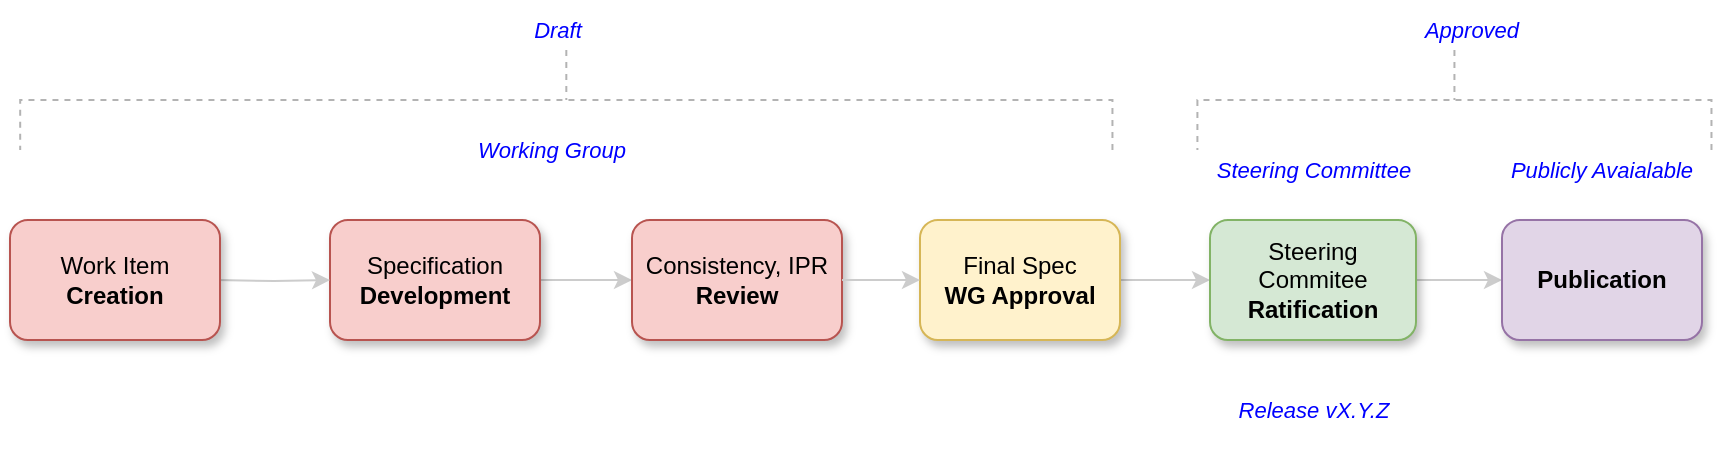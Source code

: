 <mxfile version="21.2.8" type="device" pages="5">
  <diagram name="life-cycle" id="-_1QBHkWr1b8qWQb-HWT">
    <mxGraphModel dx="1194" dy="736" grid="1" gridSize="10" guides="1" tooltips="1" connect="1" arrows="1" fold="1" page="1" pageScale="1" pageWidth="1169" pageHeight="827" math="0" shadow="0">
      <root>
        <mxCell id="0" />
        <mxCell id="1" parent="0" />
        <mxCell id="H-NkvuDH6GeTXK9_Onnu-1" style="edgeStyle=orthogonalEdgeStyle;rounded=1;orthogonalLoop=1;jettySize=auto;html=1;entryX=0;entryY=0.5;entryDx=0;entryDy=0;strokeColor=#CCCCCC;fontSize=12;fontColor=#006600;exitX=1;exitY=0.5;exitDx=0;exitDy=0;" parent="1" source="H-NkvuDH6GeTXK9_Onnu-4" target="H-NkvuDH6GeTXK9_Onnu-14" edge="1">
          <mxGeometry relative="1" as="geometry">
            <mxPoint x="355" y="320" as="sourcePoint" />
          </mxGeometry>
        </mxCell>
        <mxCell id="H-NkvuDH6GeTXK9_Onnu-4" value="Specification&lt;br&gt;&lt;b&gt;Development&lt;/b&gt;" style="rounded=1;whiteSpace=wrap;html=1;fillColor=#f8cecc;strokeColor=#b85450;shadow=1;align=center;" parent="1" vertex="1">
          <mxGeometry x="207" y="290" width="105" height="60" as="geometry" />
        </mxCell>
        <mxCell id="H-NkvuDH6GeTXK9_Onnu-5" style="edgeStyle=orthogonalEdgeStyle;rounded=0;orthogonalLoop=1;jettySize=auto;html=1;exitX=1;exitY=0.5;exitDx=0;exitDy=0;strokeColor=#CCCCCC;entryX=0;entryY=0.5;entryDx=0;entryDy=0;" parent="1" source="H-NkvuDH6GeTXK9_Onnu-6" target="H-NkvuDH6GeTXK9_Onnu-8" edge="1">
          <mxGeometry relative="1" as="geometry">
            <mxPoint x="807" y="320" as="targetPoint" />
          </mxGeometry>
        </mxCell>
        <mxCell id="H-NkvuDH6GeTXK9_Onnu-6" value="Final Spec&lt;br&gt;&lt;b&gt;WG Approval&lt;/b&gt;" style="rounded=1;whiteSpace=wrap;html=1;fillColor=#fff2cc;strokeColor=#d6b656;shadow=1;" parent="1" vertex="1">
          <mxGeometry x="502" y="290" width="100" height="60" as="geometry" />
        </mxCell>
        <mxCell id="H-NkvuDH6GeTXK9_Onnu-7" style="edgeStyle=orthogonalEdgeStyle;rounded=1;orthogonalLoop=1;jettySize=auto;html=1;exitX=1;exitY=0.5;exitDx=0;exitDy=0;entryX=0;entryY=0.5;entryDx=0;entryDy=0;strokeColor=#CCCCCC;fontSize=12;fontColor=#006600;" parent="1" source="H-NkvuDH6GeTXK9_Onnu-8" target="H-NkvuDH6GeTXK9_Onnu-13" edge="1">
          <mxGeometry relative="1" as="geometry" />
        </mxCell>
        <mxCell id="H-NkvuDH6GeTXK9_Onnu-8" value="Steering Commitee&lt;br&gt;&lt;b&gt;Ratification&lt;/b&gt;" style="rounded=1;whiteSpace=wrap;html=1;fillColor=#d5e8d4;strokeColor=#82b366;shadow=1;" parent="1" vertex="1">
          <mxGeometry x="647" y="290" width="103" height="60" as="geometry" />
        </mxCell>
        <mxCell id="H-NkvuDH6GeTXK9_Onnu-13" value="&lt;b&gt;Publication&lt;/b&gt;" style="rounded=1;whiteSpace=wrap;html=1;fillColor=#e1d5e7;strokeColor=#9673a6;shadow=1;" parent="1" vertex="1">
          <mxGeometry x="793" y="290" width="100" height="60" as="geometry" />
        </mxCell>
        <mxCell id="H-NkvuDH6GeTXK9_Onnu-14" value="Consistency, IPR&lt;b&gt; Review&lt;/b&gt;" style="rounded=1;whiteSpace=wrap;html=1;fillColor=#f8cecc;strokeColor=#b85450;shadow=1;" parent="1" vertex="1">
          <mxGeometry x="358" y="290" width="105" height="60" as="geometry" />
        </mxCell>
        <mxCell id="H-NkvuDH6GeTXK9_Onnu-15" value="Steering Committee" style="text;html=1;strokeColor=none;fillColor=none;align=center;verticalAlign=middle;whiteSpace=wrap;rounded=0;shadow=1;dashed=1;labelBackgroundColor=default;strokeWidth=1;fontSize=11;fontColor=#0000FF;fontStyle=2" parent="1" vertex="1">
          <mxGeometry x="638.5" y="250" width="120" height="30" as="geometry" />
        </mxCell>
        <mxCell id="H-NkvuDH6GeTXK9_Onnu-16" value="Publicly Avaialable" style="text;html=1;strokeColor=none;fillColor=none;align=center;verticalAlign=middle;whiteSpace=wrap;rounded=0;shadow=1;dashed=1;labelBackgroundColor=default;strokeWidth=1;fontSize=11;fontColor=#0000FF;fontStyle=2" parent="1" vertex="1">
          <mxGeometry x="783" y="250" width="120" height="30" as="geometry" />
        </mxCell>
        <mxCell id="H-NkvuDH6GeTXK9_Onnu-17" style="edgeStyle=orthogonalEdgeStyle;rounded=0;orthogonalLoop=1;jettySize=auto;html=1;exitX=1;exitY=0.5;exitDx=0;exitDy=0;entryX=0;entryY=0.5;entryDx=0;entryDy=0;strokeColor=#CCCCCC;" parent="1" target="H-NkvuDH6GeTXK9_Onnu-4" edge="1">
          <mxGeometry relative="1" as="geometry">
            <mxPoint x="150" y="320" as="sourcePoint" />
          </mxGeometry>
        </mxCell>
        <mxCell id="H-NkvuDH6GeTXK9_Onnu-18" value="Work Item&lt;br&gt;&lt;b&gt;Creation&lt;/b&gt;" style="rounded=1;whiteSpace=wrap;html=1;fillColor=#f8cecc;strokeColor=#b85450;shadow=1;" parent="1" vertex="1">
          <mxGeometry x="47" y="290" width="105" height="60" as="geometry" />
        </mxCell>
        <mxCell id="H-NkvuDH6GeTXK9_Onnu-19" value="Working Group" style="text;html=1;strokeColor=none;fillColor=none;align=center;verticalAlign=middle;whiteSpace=wrap;rounded=0;shadow=1;dashed=1;labelBackgroundColor=default;strokeWidth=1;fontSize=11;fontColor=#0000FF;fontStyle=2" parent="1" vertex="1">
          <mxGeometry x="269.47" y="240" width="97.5" height="30" as="geometry" />
        </mxCell>
        <mxCell id="H-NkvuDH6GeTXK9_Onnu-20" value="" style="strokeWidth=1;html=1;shape=mxgraph.flowchart.annotation_2;align=left;labelPosition=right;pointerEvents=1;rotation=90;strokeColor=#B3B3B3;dashed=1;" parent="1" vertex="1">
          <mxGeometry x="300.16" y="-43.06" width="50" height="546.13" as="geometry" />
        </mxCell>
        <mxCell id="H-NkvuDH6GeTXK9_Onnu-21" value="&lt;font style=&quot;font-size: 11px;&quot;&gt;Draft&lt;/font&gt;" style="text;html=1;strokeColor=none;fillColor=none;align=center;verticalAlign=middle;whiteSpace=wrap;rounded=0;fontStyle=2;fontSize=11;fontColor=#0000FF;" parent="1" vertex="1">
          <mxGeometry x="291.22" y="180" width="60" height="30" as="geometry" />
        </mxCell>
        <mxCell id="H-NkvuDH6GeTXK9_Onnu-22" value="" style="strokeWidth=1;html=1;shape=mxgraph.flowchart.annotation_2;align=left;labelPosition=right;pointerEvents=1;rotation=90;strokeColor=#B3B3B3;dashed=1;" parent="1" vertex="1">
          <mxGeometry x="744.22" y="101.49" width="50" height="257.03" as="geometry" />
        </mxCell>
        <mxCell id="H-NkvuDH6GeTXK9_Onnu-23" value="&lt;font style=&quot;font-size: 11px;&quot;&gt;Approved&lt;/font&gt;" style="text;html=1;strokeColor=none;fillColor=none;align=center;verticalAlign=middle;whiteSpace=wrap;rounded=0;fontStyle=2;fontSize=11;fontColor=#0000FF;" parent="1" vertex="1">
          <mxGeometry x="747.73" y="180" width="60" height="30" as="geometry" />
        </mxCell>
        <mxCell id="H-NkvuDH6GeTXK9_Onnu-24" style="edgeStyle=orthogonalEdgeStyle;rounded=1;orthogonalLoop=1;jettySize=auto;html=1;exitX=1;exitY=0.5;exitDx=0;exitDy=0;strokeColor=#CCCCCC;fontSize=12;fontColor=#006600;entryX=0;entryY=0.5;entryDx=0;entryDy=0;" parent="1" source="H-NkvuDH6GeTXK9_Onnu-14" target="H-NkvuDH6GeTXK9_Onnu-6" edge="1">
          <mxGeometry relative="1" as="geometry">
            <mxPoint x="465" y="320" as="sourcePoint" />
            <mxPoint x="500" y="320" as="targetPoint" />
          </mxGeometry>
        </mxCell>
        <mxCell id="H-NkvuDH6GeTXK9_Onnu-27" value="Release vX.Y.Z" style="text;html=1;strokeColor=none;fillColor=none;align=center;verticalAlign=middle;whiteSpace=wrap;rounded=0;shadow=1;dashed=1;labelBackgroundColor=default;strokeWidth=1;fontSize=11;fontColor=#0000FF;fontStyle=2" parent="1" vertex="1">
          <mxGeometry x="638.5" y="370" width="120" height="30" as="geometry" />
        </mxCell>
      </root>
    </mxGraphModel>
  </diagram>
  <diagram id="v52o8pQirBUVi64ZkvHn" name="work-item-creation">
    <mxGraphModel dx="1194" dy="736" grid="1" gridSize="10" guides="1" tooltips="1" connect="1" arrows="1" fold="1" page="1" pageScale="1" pageWidth="1169" pageHeight="827" math="0" shadow="0">
      <root>
        <mxCell id="0" />
        <mxCell id="1" parent="0" />
        <mxCell id="zkrDXorWpTZl_9HB0bDL-1" value="" style="rounded=1;whiteSpace=wrap;html=1;arcSize=4;fillColor=#f8cecc;strokeColor=#b85450;shadow=1;" parent="1" vertex="1">
          <mxGeometry x="40" y="80" width="960" height="408" as="geometry" />
        </mxCell>
        <mxCell id="zkrDXorWpTZl_9HB0bDL-47" value="" style="rounded=1;whiteSpace=wrap;html=1;arcSize=4;fillColor=#f5f5f5;fontColor=#333333;strokeColor=#666666;shadow=1;" parent="1" vertex="1">
          <mxGeometry x="523" y="134" width="138" height="330" as="geometry" />
        </mxCell>
        <mxCell id="zkrDXorWpTZl_9HB0bDL-43" value="" style="rounded=1;whiteSpace=wrap;html=1;arcSize=4;fillColor=#f5f5f5;fontColor=#333333;strokeColor=#666666;shadow=1;" parent="1" vertex="1">
          <mxGeometry x="275" y="134" width="200" height="330" as="geometry" />
        </mxCell>
        <mxCell id="zkrDXorWpTZl_9HB0bDL-2" value="" style="rounded=1;whiteSpace=wrap;html=1;arcSize=4;fillColor=#f5f5f5;fontColor=#333333;strokeColor=#666666;shadow=1;" parent="1" vertex="1">
          <mxGeometry x="820" y="138" width="159" height="330" as="geometry" />
        </mxCell>
        <mxCell id="zkrDXorWpTZl_9HB0bDL-3" value="" style="rounded=1;whiteSpace=wrap;html=1;arcSize=4;fillColor=#f5f5f5;fontColor=#333333;strokeColor=#3333FF;shadow=1;strokeWidth=2;" parent="1" vertex="1">
          <mxGeometry x="689" y="135" width="76" height="330" as="geometry" />
        </mxCell>
        <mxCell id="zkrDXorWpTZl_9HB0bDL-4" value="" style="rounded=1;whiteSpace=wrap;html=1;arcSize=4;fillColor=#f5f5f5;fontColor=#333333;strokeColor=#666666;shadow=1;" parent="1" vertex="1">
          <mxGeometry x="59" y="131" width="159" height="330" as="geometry" />
        </mxCell>
        <mxCell id="zkrDXorWpTZl_9HB0bDL-39" style="edgeStyle=orthogonalEdgeStyle;rounded=0;orthogonalLoop=1;jettySize=auto;html=1;exitX=1;exitY=0.5;exitDx=0;exitDy=0;entryX=0;entryY=0.5;entryDx=0;entryDy=0;" parent="1" source="zkrDXorWpTZl_9HB0bDL-45" target="zkrDXorWpTZl_9HB0bDL-31" edge="1">
          <mxGeometry relative="1" as="geometry">
            <Array as="points">
              <mxPoint x="500" y="377" />
              <mxPoint x="500" y="303" />
            </Array>
          </mxGeometry>
        </mxCell>
        <mxCell id="zkrDXorWpTZl_9HB0bDL-40" style="edgeStyle=orthogonalEdgeStyle;rounded=0;orthogonalLoop=1;jettySize=auto;html=1;exitX=1;exitY=0.5;exitDx=0;exitDy=0;entryX=0;entryY=0.5;entryDx=0;entryDy=0;" parent="1" source="zkrDXorWpTZl_9HB0bDL-11" target="zkrDXorWpTZl_9HB0bDL-28" edge="1">
          <mxGeometry relative="1" as="geometry">
            <Array as="points">
              <mxPoint x="250" y="302" />
              <mxPoint x="250" y="221" />
              <mxPoint x="290" y="221" />
              <mxPoint x="290" y="223" />
            </Array>
          </mxGeometry>
        </mxCell>
        <mxCell id="zkrDXorWpTZl_9HB0bDL-11" value="Stakeholder&#39;s&lt;br&gt;Input" style="rounded=1;whiteSpace=wrap;html=1;fillColor=#dae8fc;strokeColor=#6c8ebf;shadow=1;fontStyle=1" parent="1" vertex="1">
          <mxGeometry x="79" y="277" width="119" height="50" as="geometry" />
        </mxCell>
        <mxCell id="zkrDXorWpTZl_9HB0bDL-12" style="edgeStyle=orthogonalEdgeStyle;rounded=0;orthogonalLoop=1;jettySize=auto;html=1;exitX=1;exitY=0.5;exitDx=0;exitDy=0;entryX=0;entryY=0.5;entryDx=0;entryDy=0;endArrow=classic;endFill=1;" parent="1" source="zkrDXorWpTZl_9HB0bDL-13" target="zkrDXorWpTZl_9HB0bDL-21" edge="1">
          <mxGeometry relative="1" as="geometry">
            <mxPoint x="1043" y="201" as="targetPoint" />
          </mxGeometry>
        </mxCell>
        <mxCell id="zkrDXorWpTZl_9HB0bDL-13" value="Scope&lt;br&gt;e.g. v1.0" style="rounded=1;whiteSpace=wrap;html=1;fillColor=#dae8fc;strokeColor=#3333FF;shadow=1;fontStyle=1;strokeWidth=2;" parent="1" vertex="1">
          <mxGeometry x="840" y="171" width="119" height="60" as="geometry" />
        </mxCell>
        <mxCell id="zkrDXorWpTZl_9HB0bDL-14" value="Scope&amp;nbsp;&lt;br&gt;e.g. v1.1" style="rounded=1;whiteSpace=wrap;html=1;fillColor=#dae8fc;strokeColor=#6c8ebf;shadow=1;fontStyle=1" parent="1" vertex="1">
          <mxGeometry x="840" y="272" width="119" height="60" as="geometry" />
        </mxCell>
        <mxCell id="zkrDXorWpTZl_9HB0bDL-15" value="Scope&amp;nbsp;&lt;br&gt;v1.x" style="rounded=1;whiteSpace=wrap;html=1;fillColor=#dae8fc;strokeColor=#6c8ebf;shadow=1;fontStyle=1" parent="1" vertex="1">
          <mxGeometry x="840" y="381" width="119" height="60" as="geometry" />
        </mxCell>
        <mxCell id="zkrDXorWpTZl_9HB0bDL-16" style="edgeStyle=orthogonalEdgeStyle;rounded=0;orthogonalLoop=1;jettySize=auto;html=1;exitX=1;exitY=0.5;exitDx=0;exitDy=0;entryX=0;entryY=0.5;entryDx=0;entryDy=0;" parent="1" source="zkrDXorWpTZl_9HB0bDL-19" target="zkrDXorWpTZl_9HB0bDL-13" edge="1">
          <mxGeometry relative="1" as="geometry" />
        </mxCell>
        <mxCell id="zkrDXorWpTZl_9HB0bDL-17" style="edgeStyle=orthogonalEdgeStyle;rounded=0;orthogonalLoop=1;jettySize=auto;html=1;exitX=1;exitY=0.5;exitDx=0;exitDy=0;entryX=0;entryY=0.5;entryDx=0;entryDy=0;" parent="1" source="zkrDXorWpTZl_9HB0bDL-19" target="zkrDXorWpTZl_9HB0bDL-14" edge="1">
          <mxGeometry relative="1" as="geometry" />
        </mxCell>
        <mxCell id="zkrDXorWpTZl_9HB0bDL-18" style="edgeStyle=orthogonalEdgeStyle;rounded=0;orthogonalLoop=1;jettySize=auto;html=1;exitX=1;exitY=0.5;exitDx=0;exitDy=0;entryX=0;entryY=0.5;entryDx=0;entryDy=0;" parent="1" source="zkrDXorWpTZl_9HB0bDL-19" target="zkrDXorWpTZl_9HB0bDL-15" edge="1">
          <mxGeometry relative="1" as="geometry" />
        </mxCell>
        <mxCell id="zkrDXorWpTZl_9HB0bDL-19" value="" style="triangle;whiteSpace=wrap;html=1;aspect=fixed;fillColor=#dae8fc;strokeColor=#6c8ebf;shadow=1;" parent="1" vertex="1">
          <mxGeometry x="707" y="272" width="43.99" height="60" as="geometry" />
        </mxCell>
        <mxCell id="zkrDXorWpTZl_9HB0bDL-20" style="edgeStyle=orthogonalEdgeStyle;rounded=0;orthogonalLoop=1;jettySize=auto;html=1;exitX=1;exitY=0.5;exitDx=0;exitDy=0;entryX=0;entryY=0.5;entryDx=0;entryDy=0;endArrow=classic;endFill=1;fontStyle=1" parent="1" source="zkrDXorWpTZl_9HB0bDL-21" edge="1">
          <mxGeometry relative="1" as="geometry">
            <mxPoint x="1155" y="201" as="targetPoint" />
          </mxGeometry>
        </mxCell>
        <mxCell id="zkrDXorWpTZl_9HB0bDL-21" value="Development&amp;nbsp;&lt;br&gt;v1.0" style="rounded=1;whiteSpace=wrap;html=1;fillColor=#f8cecc;strokeColor=#b85450;shadow=1;fontStyle=1" parent="1" vertex="1">
          <mxGeometry x="1035" y="171" width="90" height="60" as="geometry" />
        </mxCell>
        <mxCell id="zkrDXorWpTZl_9HB0bDL-22" value="&lt;b&gt;&lt;font style=&quot;font-size: 14px;&quot;&gt;Ideation&lt;/font&gt;&lt;/b&gt;" style="text;html=1;strokeColor=none;fillColor=none;align=center;verticalAlign=middle;whiteSpace=wrap;rounded=0;" parent="1" vertex="1">
          <mxGeometry x="109" y="104" width="59" height="30" as="geometry" />
        </mxCell>
        <mxCell id="zkrDXorWpTZl_9HB0bDL-23" value="&lt;b&gt;&lt;font style=&quot;font-size: 14px;&quot;&gt;Decision&lt;/font&gt;&lt;/b&gt;" style="text;html=1;strokeColor=none;fillColor=none;align=center;verticalAlign=middle;whiteSpace=wrap;rounded=0;" parent="1" vertex="1">
          <mxGeometry x="659.49" y="98" width="119" height="30" as="geometry" />
        </mxCell>
        <mxCell id="zkrDXorWpTZl_9HB0bDL-24" value="&lt;b&gt;&lt;font style=&quot;font-size: 14px;&quot;&gt;Scope&lt;/font&gt;&lt;/b&gt;" style="text;html=1;strokeColor=none;fillColor=none;align=center;verticalAlign=middle;whiteSpace=wrap;rounded=0;" parent="1" vertex="1">
          <mxGeometry x="840" y="111" width="119" height="30" as="geometry" />
        </mxCell>
        <mxCell id="zkrDXorWpTZl_9HB0bDL-25" value="&lt;b style=&quot;font-size: 18px;&quot;&gt;&lt;font style=&quot;font-size: 18px;&quot;&gt;Work Item Creation = &lt;font color=&quot;#3333ff&quot;&gt;Release Scope&lt;/font&gt;&lt;/font&gt;&lt;/b&gt;" style="text;html=1;strokeColor=none;fillColor=none;align=center;verticalAlign=middle;whiteSpace=wrap;rounded=0;fontSize=18;" parent="1" vertex="1">
          <mxGeometry x="351.5" y="43" width="337" height="30" as="geometry" />
        </mxCell>
        <mxCell id="zkrDXorWpTZl_9HB0bDL-26" value="&lt;i&gt;Triage&lt;/i&gt;" style="text;html=1;strokeColor=none;fillColor=none;align=center;verticalAlign=middle;whiteSpace=wrap;rounded=0;fontStyle=1" parent="1" vertex="1">
          <mxGeometry x="693.5" y="340" width="60" height="30" as="geometry" />
        </mxCell>
        <mxCell id="zkrDXorWpTZl_9HB0bDL-41" style="edgeStyle=orthogonalEdgeStyle;rounded=0;orthogonalLoop=1;jettySize=auto;html=1;exitX=1;exitY=0.5;exitDx=0;exitDy=0;entryX=0;entryY=0.5;entryDx=0;entryDy=0;" parent="1" source="zkrDXorWpTZl_9HB0bDL-28" target="zkrDXorWpTZl_9HB0bDL-31" edge="1">
          <mxGeometry relative="1" as="geometry">
            <Array as="points">
              <mxPoint x="500" y="221" />
              <mxPoint x="500" y="303" />
            </Array>
          </mxGeometry>
        </mxCell>
        <mxCell id="zkrDXorWpTZl_9HB0bDL-28" value="&lt;b style=&quot;border-color: var(--border-color); color: rgb(0, 0, 0);&quot;&gt;&lt;font style=&quot;border-color: var(--border-color); font-size: 14px;&quot;&gt;Use Case Creation&lt;/font&gt;&lt;/b&gt;" style="rounded=1;whiteSpace=wrap;html=1;arcSize=4;fillColor=#dae8fc;strokeColor=#6c8ebf;shadow=1;fontStyle=1" parent="1" vertex="1">
          <mxGeometry x="296" y="191" width="160" height="63" as="geometry" />
        </mxCell>
        <mxCell id="zkrDXorWpTZl_9HB0bDL-29" value="&lt;b&gt;&lt;font style=&quot;font-size: 14px;&quot;&gt;Use Case&lt;/font&gt;&lt;/b&gt;" style="text;html=1;strokeColor=none;fillColor=none;align=center;verticalAlign=middle;whiteSpace=wrap;rounded=0;" parent="1" vertex="1">
          <mxGeometry x="325" y="104" width="131" height="30" as="geometry" />
        </mxCell>
        <mxCell id="zkrDXorWpTZl_9HB0bDL-42" style="edgeStyle=orthogonalEdgeStyle;rounded=0;orthogonalLoop=1;jettySize=auto;html=1;exitX=1;exitY=0.5;exitDx=0;exitDy=0;" parent="1" source="zkrDXorWpTZl_9HB0bDL-31" target="zkrDXorWpTZl_9HB0bDL-19" edge="1">
          <mxGeometry relative="1" as="geometry" />
        </mxCell>
        <mxCell id="zkrDXorWpTZl_9HB0bDL-31" value="&lt;i&gt;Derive&lt;br&gt;Business&lt;br&gt;Requirements&lt;/i&gt;" style="rounded=1;whiteSpace=wrap;html=1;arcSize=4;fillColor=#dae8fc;strokeColor=#6c8ebf;shadow=1;fontStyle=1;strokeWidth=2;" parent="1" vertex="1">
          <mxGeometry x="538" y="271" width="110" height="63" as="geometry" />
        </mxCell>
        <mxCell id="zkrDXorWpTZl_9HB0bDL-32" value="&lt;b&gt;&lt;font style=&quot;font-size: 14px;&quot;&gt;Business Requirements&lt;/font&gt;&lt;/b&gt;" style="text;html=1;strokeColor=none;fillColor=none;align=center;verticalAlign=middle;whiteSpace=wrap;rounded=0;" parent="1" vertex="1">
          <mxGeometry x="550.5" y="99" width="85" height="30" as="geometry" />
        </mxCell>
        <mxCell id="zkrDXorWpTZl_9HB0bDL-34" style="edgeStyle=orthogonalEdgeStyle;rounded=0;orthogonalLoop=1;jettySize=auto;html=1;exitX=0;exitY=0.5;exitDx=0;exitDy=0;startArrow=classic;startFill=1;endArrow=none;endFill=0;" parent="1" edge="1">
          <mxGeometry relative="1" as="geometry">
            <mxPoint x="10" y="300" as="targetPoint" />
            <mxPoint x="79" y="300" as="sourcePoint" />
          </mxGeometry>
        </mxCell>
        <mxCell id="zkrDXorWpTZl_9HB0bDL-46" value="" style="edgeStyle=orthogonalEdgeStyle;rounded=0;orthogonalLoop=1;jettySize=auto;html=1;exitX=1;exitY=0.5;exitDx=0;exitDy=0;entryX=0;entryY=0.5;entryDx=0;entryDy=0;" parent="1" source="zkrDXorWpTZl_9HB0bDL-11" target="zkrDXorWpTZl_9HB0bDL-45" edge="1">
          <mxGeometry relative="1" as="geometry">
            <mxPoint x="184" y="302" as="sourcePoint" />
            <mxPoint x="538" y="303" as="targetPoint" />
            <Array as="points">
              <mxPoint x="250" y="302" />
              <mxPoint x="250" y="375" />
            </Array>
          </mxGeometry>
        </mxCell>
        <mxCell id="zkrDXorWpTZl_9HB0bDL-45" value="&lt;span style=&quot;font-size: 14px;&quot;&gt;Without Use Case&lt;/span&gt;" style="rounded=1;whiteSpace=wrap;html=1;arcSize=4;fillColor=#dae8fc;strokeColor=#6c8ebf;shadow=1;fontStyle=1" parent="1" vertex="1">
          <mxGeometry x="296" y="343" width="160" height="63" as="geometry" />
        </mxCell>
      </root>
    </mxGraphModel>
  </diagram>
  <diagram id="kfP0Jp-zj9dPpIK1Jxhz" name="development">
    <mxGraphModel dx="1194" dy="736" grid="1" gridSize="10" guides="1" tooltips="1" connect="1" arrows="1" fold="1" page="1" pageScale="1" pageWidth="1169" pageHeight="827" math="0" shadow="0">
      <root>
        <mxCell id="0" />
        <mxCell id="1" parent="0" />
        <mxCell id="8CpHQMK-j1cznTcKBkgm-1" value="" style="rounded=1;whiteSpace=wrap;html=1;arcSize=2;fillColor=#E6E6E6;strokeColor=#B3B3B3;fontColor=#333333;shadow=1;" parent="1" vertex="1">
          <mxGeometry x="700" y="401" width="220" height="149" as="geometry" />
        </mxCell>
        <mxCell id="8CpHQMK-j1cznTcKBkgm-2" value="" style="rounded=1;whiteSpace=wrap;html=1;arcSize=2;fillColor=#E6E6E6;strokeColor=#B3B3B3;fontColor=#333333;shadow=1;" parent="1" vertex="1">
          <mxGeometry x="700" y="250" width="220" height="142" as="geometry" />
        </mxCell>
        <mxCell id="8CpHQMK-j1cznTcKBkgm-3" value="" style="rounded=1;whiteSpace=wrap;html=1;arcSize=2;fillColor=#E6E6E6;strokeColor=#B3B3B3;fontColor=#333333;shadow=1;" parent="1" vertex="1">
          <mxGeometry x="173" y="249" width="177" height="301" as="geometry" />
        </mxCell>
        <mxCell id="8CpHQMK-j1cznTcKBkgm-4" value="" style="rounded=1;whiteSpace=wrap;html=1;arcSize=2;fillColor=#E6E6E6;strokeColor=#B3B3B3;fontColor=#333333;shadow=1;" parent="1" vertex="1">
          <mxGeometry x="360" y="250" width="330" height="300" as="geometry" />
        </mxCell>
        <mxCell id="8CpHQMK-j1cznTcKBkgm-5" value="" style="rounded=1;whiteSpace=wrap;html=1;arcSize=7;fillColor=#f8cecc;strokeColor=#b85450;shadow=1;" parent="1" vertex="1">
          <mxGeometry x="730" y="280" width="160" height="100" as="geometry" />
        </mxCell>
        <mxCell id="8CpHQMK-j1cznTcKBkgm-6" value="" style="rounded=1;whiteSpace=wrap;html=1;arcSize=7;fillColor=#fff2cc;strokeColor=#d6b656;shadow=1;" parent="1" vertex="1">
          <mxGeometry x="187" y="279" width="493" height="101" as="geometry" />
        </mxCell>
        <mxCell id="8CpHQMK-j1cznTcKBkgm-7" value="" style="rounded=1;whiteSpace=wrap;html=1;arcSize=7;fillColor=#ffe6cc;strokeColor=#d79b00;shadow=1;" parent="1" vertex="1">
          <mxGeometry x="450" y="430" width="150" height="95" as="geometry" />
        </mxCell>
        <mxCell id="8CpHQMK-j1cznTcKBkgm-8" style="edgeStyle=orthogonalEdgeStyle;rounded=0;orthogonalLoop=1;jettySize=auto;html=1;exitX=1;exitY=0.5;exitDx=0;exitDy=0;entryX=0;entryY=0.5;entryDx=0;entryDy=0;startArrow=classic;startFill=1;strokeColor=#B3B3B3;fontColor=#B3B3B3;strokeWidth=2;" parent="1" source="8CpHQMK-j1cznTcKBkgm-12" target="8CpHQMK-j1cznTcKBkgm-17" edge="1">
          <mxGeometry relative="1" as="geometry" />
        </mxCell>
        <mxCell id="8CpHQMK-j1cznTcKBkgm-9" value="&lt;div&gt;&lt;div style=&quot;border-color: var(--border-color);&quot;&gt;Send for --&amp;gt;&lt;br style=&quot;border-color: var(--border-color);&quot;&gt;&lt;/div&gt;&lt;div style=&quot;border-color: var(--border-color);&quot;&gt;WG Approval&lt;/div&gt;&lt;div style=&quot;border-color: var(--border-color);&quot;&gt;&lt;br style=&quot;border-color: var(--border-color);&quot;&gt;&lt;/div&gt;&lt;div style=&quot;border-color: var(--border-color);&quot;&gt;&amp;lt;-- Re-evaluation&lt;br style=&quot;border-color: var(--border-color);&quot;&gt;&lt;/div&gt;&lt;div style=&quot;border-color: var(--border-color);&quot;&gt;&lt;br style=&quot;border-color: var(--border-color);&quot;&gt;&lt;/div&gt;&lt;/div&gt;" style="edgeLabel;html=1;align=center;verticalAlign=middle;resizable=0;points=[];labelBackgroundColor=none;fontStyle=2" parent="8CpHQMK-j1cznTcKBkgm-8" connectable="0" vertex="1">
          <mxGeometry x="-0.076" y="-1" relative="1" as="geometry">
            <mxPoint x="-28" as="offset" />
          </mxGeometry>
        </mxCell>
        <mxCell id="8CpHQMK-j1cznTcKBkgm-10" style="edgeStyle=orthogonalEdgeStyle;rounded=0;orthogonalLoop=1;jettySize=auto;html=1;exitX=0.5;exitY=1;exitDx=0;exitDy=0;entryX=0.5;entryY=0;entryDx=0;entryDy=0;startArrow=classic;startFill=1;strokeColor=#B3B3B3;" parent="1" source="8CpHQMK-j1cznTcKBkgm-12" target="8CpHQMK-j1cznTcKBkgm-15" edge="1">
          <mxGeometry relative="1" as="geometry" />
        </mxCell>
        <mxCell id="8CpHQMK-j1cznTcKBkgm-12" value="&lt;div&gt;&lt;b&gt;Leadership&lt;/b&gt;&lt;/div&gt;" style="rounded=1;whiteSpace=wrap;html=1;fillColor=#dae8fc;strokeColor=#6c8ebf;shadow=1;" parent="1" vertex="1">
          <mxGeometry x="470" y="303" width="105" height="60" as="geometry" />
        </mxCell>
        <mxCell id="8CpHQMK-j1cznTcKBkgm-15" value="&lt;div&gt;&lt;span style=&quot;background-color: initial;&quot;&gt;&lt;b&gt;WG Members&lt;/b&gt;&lt;/span&gt;&lt;/div&gt;&lt;div&gt;&lt;i style=&quot;background-color: initial;&quot;&gt;Discussion&lt;/i&gt;&lt;br&gt;&lt;/div&gt;" style="rounded=1;whiteSpace=wrap;html=1;fillColor=#d5e8d4;strokeColor=#82b366;shadow=1;" parent="1" vertex="1">
          <mxGeometry x="469" y="444" width="105" height="50" as="geometry" />
        </mxCell>
        <mxCell id="8CpHQMK-j1cznTcKBkgm-16" style="edgeStyle=orthogonalEdgeStyle;rounded=0;orthogonalLoop=1;jettySize=auto;html=1;exitX=0.5;exitY=1;exitDx=0;exitDy=0;fontColor=#B3B3B3;strokeColor=#B3B3B3;strokeWidth=2;" parent="1" source="8CpHQMK-j1cznTcKBkgm-17" target="8CpHQMK-j1cznTcKBkgm-23" edge="1">
          <mxGeometry relative="1" as="geometry" />
        </mxCell>
        <mxCell id="8CpHQMK-j1cznTcKBkgm-17" value="&lt;div&gt;&lt;b&gt;WG Members&lt;/b&gt;&lt;/div&gt;&lt;div&gt;&lt;b&gt;&lt;br&gt;&lt;/b&gt;&lt;/div&gt;&lt;div style=&quot;font-size: 11px;&quot;&gt;&lt;i&gt;Approval&lt;b&gt;&lt;br&gt;&lt;/b&gt;&lt;/i&gt;&lt;/div&gt;" style="rounded=1;whiteSpace=wrap;html=1;fillColor=#d5e8d4;strokeColor=#82b366;shadow=1;" parent="1" vertex="1">
          <mxGeometry x="759" y="303" width="105" height="60" as="geometry" />
        </mxCell>
        <mxCell id="8CpHQMK-j1cznTcKBkgm-18" value="&lt;div&gt;&lt;b&gt;&lt;font style=&quot;font-size: 21px;&quot;&gt;SpecificationDevelopment Work Flow&lt;/font&gt;&lt;/b&gt;&lt;/div&gt;&lt;div&gt;&lt;b style=&quot;font-size: 5px;&quot;&gt;&lt;font style=&quot;font-size: 5px;&quot;&gt;&lt;br&gt;&lt;/font&gt;&lt;/b&gt;&lt;/div&gt;&lt;div style=&quot;font-size: 18px;&quot;&gt;&lt;i&gt;&lt;font style=&quot;font-size: 18px;&quot;&gt;(GitHub Implementation)&lt;/font&gt;&lt;b&gt;&lt;font style=&quot;font-size: 18px;&quot;&gt;&lt;br&gt;&lt;/font&gt;&lt;/b&gt;&lt;/i&gt;&lt;/div&gt;" style="text;html=1;strokeColor=none;fillColor=none;align=center;verticalAlign=middle;whiteSpace=wrap;rounded=0;" parent="1" vertex="1">
          <mxGeometry x="425" y="100" width="240" height="30" as="geometry" />
        </mxCell>
        <mxCell id="8CpHQMK-j1cznTcKBkgm-19" value="Work In Progress" style="text;html=1;strokeColor=none;fillColor=none;align=center;verticalAlign=middle;whiteSpace=wrap;rounded=0;fontStyle=1;fontSize=15;fontColor=#3333FF;" parent="1" vertex="1">
          <mxGeometry x="461.87" y="497" width="126.25" height="30" as="geometry" />
        </mxCell>
        <mxCell id="8CpHQMK-j1cznTcKBkgm-20" value="Triage" style="text;html=1;strokeColor=none;fillColor=none;align=center;verticalAlign=middle;whiteSpace=wrap;rounded=0;fontStyle=1;fontSize=15;fontColor=#3333FF;" parent="1" vertex="1">
          <mxGeometry x="324.37" y="351" width="126.25" height="30" as="geometry" />
        </mxCell>
        <mxCell id="8CpHQMK-j1cznTcKBkgm-21" value="Review &amp;amp; Approval" style="text;html=1;strokeColor=none;fillColor=none;align=center;verticalAlign=middle;whiteSpace=wrap;rounded=0;fontStyle=1;fontSize=15;fontColor=#3333FF;" parent="1" vertex="1">
          <mxGeometry x="735.38" y="276" width="152.25" height="30" as="geometry" />
        </mxCell>
        <mxCell id="8CpHQMK-j1cznTcKBkgm-22" value="&lt;div&gt;&lt;b&gt;&lt;font style=&quot;font-size: 13px;&quot;&gt;&lt;br&gt;&lt;/font&gt;&lt;/b&gt;&lt;/div&gt;&lt;div style=&quot;font-size: 10px;&quot;&gt;&lt;i&gt;&lt;font style=&quot;font-size: 10px;&quot;&gt;(Qualifiers)&lt;/font&gt;&lt;b&gt;&lt;font style=&quot;font-size: 10px;&quot;&gt;&lt;br&gt;&lt;/font&gt;&lt;/b&gt;&lt;/i&gt;&lt;/div&gt;" style="rounded=1;whiteSpace=wrap;html=1;arcSize=7;fillColor=#f5f5f5;strokeColor=#B3B3B3;fontColor=#333333;shadow=1;" parent="1" vertex="1">
          <mxGeometry x="183.5" y="430" width="150" height="95" as="geometry" />
        </mxCell>
        <mxCell id="8CpHQMK-j1cznTcKBkgm-23" value="&lt;div&gt;&lt;i style=&quot;&quot;&gt;&lt;font style=&quot;font-size: 12px;&quot;&gt;(PR&#39;s / Issues)&lt;/font&gt;&lt;/i&gt;&lt;/div&gt;&lt;div&gt;&lt;i style=&quot;&quot;&gt;&lt;font style=&quot;font-size: 12px;&quot;&gt;&lt;b&gt;&lt;br&gt;&lt;/b&gt;&lt;/font&gt;&lt;/i&gt;&lt;/div&gt;" style="rounded=1;whiteSpace=wrap;html=1;arcSize=7;fillColor=#f5f5f5;strokeColor=#B3B3B3;fontColor=#333333;shadow=1;" parent="1" vertex="1">
          <mxGeometry x="731" y="430" width="160" height="95" as="geometry" />
        </mxCell>
        <mxCell id="8CpHQMK-j1cznTcKBkgm-24" value="&lt;div&gt;&lt;b&gt;GitHub Workflow&lt;/b&gt;&lt;/div&gt;" style="rounded=1;whiteSpace=wrap;html=1;arcSize=20;fillColor=#f5f5f5;strokeColor=#B3B3B3;fontColor=#3333FF;shadow=1;" parent="1" vertex="1">
          <mxGeometry x="461" y="590" width="124.99" height="40" as="geometry" />
        </mxCell>
        <mxCell id="8CpHQMK-j1cznTcKBkgm-25" value="&lt;b&gt;Members&lt;/b&gt;" style="rounded=1;whiteSpace=wrap;html=1;arcSize=22;fillColor=#d5e8d4;strokeColor=#82b366;shadow=1;" parent="1" vertex="1">
          <mxGeometry x="611.12" y="590" width="124.99" height="40" as="geometry" />
        </mxCell>
        <mxCell id="8CpHQMK-j1cznTcKBkgm-26" style="edgeStyle=orthogonalEdgeStyle;rounded=0;orthogonalLoop=1;jettySize=auto;html=1;exitX=1;exitY=0.5;exitDx=0;exitDy=0;strokeWidth=2;strokeColor=#B3B3B3;" parent="1" source="8CpHQMK-j1cznTcKBkgm-28" target="8CpHQMK-j1cznTcKBkgm-12" edge="1">
          <mxGeometry relative="1" as="geometry" />
        </mxCell>
        <mxCell id="8CpHQMK-j1cznTcKBkgm-27" value="&lt;i&gt;Go for Triage&lt;/i&gt;" style="edgeLabel;html=1;align=center;verticalAlign=middle;resizable=0;points=[];labelBackgroundColor=#F5F5F5;" parent="8CpHQMK-j1cznTcKBkgm-26" connectable="0" vertex="1">
          <mxGeometry x="-0.094" relative="1" as="geometry">
            <mxPoint x="9" as="offset" />
          </mxGeometry>
        </mxCell>
        <mxCell id="8CpHQMK-j1cznTcKBkgm-28" value="&lt;div&gt;&lt;b&gt;WG Members&lt;/b&gt;&lt;/div&gt;&lt;div&gt;&lt;b&gt;&lt;br&gt;&lt;/b&gt;&lt;/div&gt;&lt;div style=&quot;font-size: 10px;&quot;&gt;&lt;font style=&quot;font-size: 10px;&quot;&gt;&lt;i&gt;Generate Issues | PRs&lt;/i&gt;&lt;br&gt;&lt;/font&gt;&lt;/div&gt;" style="rounded=1;whiteSpace=wrap;html=1;fillColor=#d5e8d4;strokeColor=#82b366;shadow=1;" parent="1" vertex="1">
          <mxGeometry x="206" y="303" width="105" height="60" as="geometry" />
        </mxCell>
        <mxCell id="8CpHQMK-j1cznTcKBkgm-29" value="&lt;b&gt;Leadership&lt;/b&gt;" style="rounded=1;whiteSpace=wrap;html=1;arcSize=22;fillColor=#dae8fc;strokeColor=#6c8ebf;shadow=1;" parent="1" vertex="1">
          <mxGeometry x="760.39" y="590" width="124.99" height="40" as="geometry" />
        </mxCell>
        <mxCell id="8CpHQMK-j1cznTcKBkgm-30" value="&lt;b&gt;Specification Development&lt;br&gt;&lt;/b&gt;" style="rounded=1;whiteSpace=wrap;html=1;arcSize=20;fillColor=#f8cecc;strokeColor=#b85450;shadow=1;" parent="1" vertex="1">
          <mxGeometry x="170" y="201" width="748" height="40" as="geometry" />
        </mxCell>
        <mxCell id="8CpHQMK-j1cznTcKBkgm-31" value="&lt;b&gt;Work Item&lt;br&gt;&lt;/b&gt;" style="rounded=1;whiteSpace=wrap;html=1;arcSize=20;fillColor=#f8cecc;strokeColor=#b85450;shadow=1;" parent="1" vertex="1">
          <mxGeometry x="29" y="201" width="135" height="40" as="geometry" />
        </mxCell>
        <mxCell id="8CpHQMK-j1cznTcKBkgm-32" value="&lt;b&gt;Consistency &amp;amp; IPR Review&lt;br&gt;&lt;/b&gt;" style="rounded=1;whiteSpace=wrap;html=1;arcSize=20;fillColor=#f8cecc;strokeColor=#b85450;shadow=1;" parent="1" vertex="1">
          <mxGeometry x="928" y="201" width="136" height="40" as="geometry" />
        </mxCell>
        <mxCell id="8CpHQMK-j1cznTcKBkgm-33" value="" style="rounded=1;whiteSpace=wrap;html=1;arcSize=2;shadow=1;" parent="1" vertex="1">
          <mxGeometry x="28" y="249" width="136" height="301" as="geometry" />
        </mxCell>
        <mxCell id="8CpHQMK-j1cznTcKBkgm-34" style="edgeStyle=orthogonalEdgeStyle;rounded=0;orthogonalLoop=1;jettySize=auto;html=1;exitX=0;exitY=0.5;exitDx=0;exitDy=0;strokeWidth=2;strokeColor=#B3B3B3;startArrow=classic;startFill=1;endArrow=none;endFill=0;" parent="1" source="8CpHQMK-j1cznTcKBkgm-28" edge="1">
          <mxGeometry relative="1" as="geometry">
            <mxPoint x="150" y="333" as="targetPoint" />
          </mxGeometry>
        </mxCell>
        <mxCell id="8CpHQMK-j1cznTcKBkgm-35" value="" style="rounded=1;whiteSpace=wrap;html=1;arcSize=2;shadow=1;" parent="1" vertex="1">
          <mxGeometry x="930" y="249" width="136" height="301" as="geometry" />
        </mxCell>
        <mxCell id="8CpHQMK-j1cznTcKBkgm-36" style="edgeStyle=orthogonalEdgeStyle;rounded=0;orthogonalLoop=1;jettySize=auto;html=1;exitX=1;exitY=0.5;exitDx=0;exitDy=0;startArrow=none;startFill=0;strokeColor=#B3B3B3;fontColor=#B3B3B3;strokeWidth=2;" parent="1" source="8CpHQMK-j1cznTcKBkgm-17" edge="1">
          <mxGeometry relative="1" as="geometry">
            <mxPoint x="953" y="333" as="targetPoint" />
          </mxGeometry>
        </mxCell>
        <mxCell id="8CpHQMK-j1cznTcKBkgm-37" value="&lt;div&gt;&amp;nbsp;Discussion&amp;nbsp;&lt;/div&gt;&lt;div&gt;&amp;amp; Development&lt;/div&gt;" style="text;html=1;strokeColor=none;fillColor=none;align=center;verticalAlign=middle;whiteSpace=wrap;rounded=0;fontStyle=2;fontSize=10;labelBackgroundColor=#E6E6E6;" parent="1" vertex="1">
          <mxGeometry x="490.62" y="392" width="63.38" height="30" as="geometry" />
        </mxCell>
        <mxCell id="8CpHQMK-j1cznTcKBkgm-38" value="&lt;div&gt;Consensus&lt;/div&gt;&lt;div&gt;Stages&lt;br&gt;&lt;/div&gt;" style="rounded=1;whiteSpace=wrap;html=1;arcSize=20;fillColor=#E6E6E6;strokeColor=#B3B3B3;fontColor=#67AB9F;fontStyle=1;shadow=1;" parent="1" vertex="1">
          <mxGeometry x="314" y="590" width="124.99" height="40" as="geometry" />
        </mxCell>
        <mxCell id="8CpHQMK-j1cznTcKBkgm-39" value="Creation" style="text;whiteSpace=wrap;html=1;fontColor=#67AB9F;fontStyle=3;align=center;" parent="1" vertex="1">
          <mxGeometry x="221.5" y="249" width="80" height="20" as="geometry" />
        </mxCell>
        <mxCell id="8CpHQMK-j1cznTcKBkgm-40" value="Discussion" style="text;whiteSpace=wrap;html=1;fontColor=#67AB9F;fontStyle=3;align=center;" parent="1" vertex="1">
          <mxGeometry x="480.5" y="247" width="80" height="20" as="geometry" />
        </mxCell>
        <mxCell id="8CpHQMK-j1cznTcKBkgm-41" value="Conclusion" style="text;whiteSpace=wrap;html=1;fontColor=#67AB9F;fontStyle=3;align=center;" parent="1" vertex="1">
          <mxGeometry x="770" y="525" width="80" height="20" as="geometry" />
        </mxCell>
        <mxCell id="8CpHQMK-j1cznTcKBkgm-42" value="Review &amp;amp; Approval" style="text;whiteSpace=wrap;html=1;fontColor=#67AB9F;fontStyle=3;align=center;" parent="1" vertex="1">
          <mxGeometry x="760" y="250" width="119" height="20" as="geometry" />
        </mxCell>
        <mxCell id="8CpHQMK-j1cznTcKBkgm-43" value="Parking Lot" style="text;html=1;strokeColor=none;fillColor=none;align=center;verticalAlign=middle;whiteSpace=wrap;rounded=0;fontStyle=1;fontSize=15;fontColor=#3333FF;" parent="1" vertex="1">
          <mxGeometry x="191.87" y="433" width="126.25" height="30" as="geometry" />
        </mxCell>
        <mxCell id="8CpHQMK-j1cznTcKBkgm-44" value="Merged or Closed" style="text;html=1;strokeColor=none;fillColor=none;align=center;verticalAlign=middle;whiteSpace=wrap;rounded=0;fontStyle=1;fontSize=15;fontColor=#3333FF;" parent="1" vertex="1">
          <mxGeometry x="744.37" y="494" width="134.63" height="30" as="geometry" />
        </mxCell>
        <mxCell id="8CpHQMK-j1cznTcKBkgm-45" value="&lt;i&gt;PRs Merged &amp;amp; Not Merged&lt;/i&gt;" style="edgeLabel;html=1;align=center;verticalAlign=middle;resizable=0;points=[];labelBackgroundColor=#E6E6E6;" parent="1" connectable="0" vertex="1">
          <mxGeometry x="811" y="407.077" as="geometry" />
        </mxCell>
        <mxCell id="8CpHQMK-j1cznTcKBkgm-46" style="edgeStyle=orthogonalEdgeStyle;rounded=0;orthogonalLoop=1;jettySize=auto;html=1;entryX=0.181;entryY=1;entryDx=0;entryDy=0;entryPerimeter=0;strokeColor=#B3B3B3;startArrow=classic;startFill=1;" parent="1" target="8CpHQMK-j1cznTcKBkgm-12" edge="1">
          <mxGeometry relative="1" as="geometry">
            <mxPoint x="255" y="430" as="sourcePoint" />
            <Array as="points">
              <mxPoint x="255" y="400" />
              <mxPoint x="489" y="400" />
            </Array>
          </mxGeometry>
        </mxCell>
        <mxCell id="8CpHQMK-j1cznTcKBkgm-47" value="&amp;nbsp; In &amp;amp; Out&amp;nbsp; " style="edgeLabel;html=1;align=center;verticalAlign=middle;resizable=0;points=[];labelBackgroundColor=#E6E6E6;fontStyle=2" parent="8CpHQMK-j1cznTcKBkgm-46" connectable="0" vertex="1">
          <mxGeometry x="-0.495" y="-1" relative="1" as="geometry">
            <mxPoint as="offset" />
          </mxGeometry>
        </mxCell>
        <mxCell id="8CpHQMK-j1cznTcKBkgm-48" value="Roles &amp;amp; Stages:" style="text;html=1;strokeColor=none;fillColor=none;align=center;verticalAlign=middle;whiteSpace=wrap;rounded=0;fontStyle=1;fontSize=14;" parent="1" vertex="1">
          <mxGeometry x="180" y="595" width="110" height="30" as="geometry" />
        </mxCell>
      </root>
    </mxGraphModel>
  </diagram>
  <diagram id="0memB8hocY10kcmHkS4d" name="development-effort-and-milestones">
    <mxGraphModel dx="1194" dy="736" grid="1" gridSize="10" guides="1" tooltips="1" connect="1" arrows="1" fold="1" page="1" pageScale="1" pageWidth="1169" pageHeight="827" math="0" shadow="0">
      <root>
        <mxCell id="0" />
        <mxCell id="1" parent="0" />
        <mxCell id="kwshmkaA7oReRFAcoK7P-1" value="" style="rounded=1;whiteSpace=wrap;html=1;arcSize=6;fillColor=#f5f5f5;fontColor=#333333;strokeColor=#666666;shadow=1;" parent="1" vertex="1">
          <mxGeometry x="49" y="610" width="1401" height="110" as="geometry" />
        </mxCell>
        <mxCell id="kwshmkaA7oReRFAcoK7P-2" value="&lt;b&gt;W&lt;br&gt;O&lt;br&gt;R&lt;br&gt;K&lt;br&gt;&lt;br&gt;I&lt;br&gt;T&lt;br&gt;E&lt;br&gt;M&lt;br&gt;&lt;/b&gt;" style="rounded=0;whiteSpace=wrap;html=1;fillColor=#ffe6cc;strokeColor=#d79b00;shadow=1;" parent="1" vertex="1">
          <mxGeometry x="49" y="300" width="40" height="200" as="geometry" />
        </mxCell>
        <mxCell id="kwshmkaA7oReRFAcoK7P-3" value="&lt;b&gt;CONSISTENCY&lt;br&gt;REVIEW&lt;/b&gt;" style="rounded=0;whiteSpace=wrap;html=1;fillColor=#fff2cc;strokeColor=#d6b656;shadow=1;" parent="1" vertex="1">
          <mxGeometry x="753" y="310" width="90" height="130" as="geometry" />
        </mxCell>
        <mxCell id="kwshmkaA7oReRFAcoK7P-4" value="Development Test Cases" style="rounded=0;whiteSpace=wrap;html=1;fillColor=#d5e8d4;strokeColor=#82b366;shadow=1;fontColor=#000000;" parent="1" vertex="1">
          <mxGeometry x="858" y="470" width="582" height="30" as="geometry" />
        </mxCell>
        <mxCell id="kwshmkaA7oReRFAcoK7P-5" value="" style="endArrow=classic;html=1;rounded=0;dashed=1;fontColor=#0050EF;" parent="1" edge="1">
          <mxGeometry relative="1" as="geometry">
            <mxPoint x="50" y="600" as="sourcePoint" />
            <mxPoint x="1460" y="600" as="targetPoint" />
          </mxGeometry>
        </mxCell>
        <mxCell id="kwshmkaA7oReRFAcoK7P-6" value="&amp;nbsp;time line&amp;nbsp;" style="edgeLabel;resizable=0;html=1;align=center;verticalAlign=middle;fontColor=#0050EF;" parent="kwshmkaA7oReRFAcoK7P-5" connectable="0" vertex="1">
          <mxGeometry relative="1" as="geometry">
            <mxPoint x="-163" as="offset" />
          </mxGeometry>
        </mxCell>
        <mxCell id="kwshmkaA7oReRFAcoK7P-7" value="" style="endArrow=none;dashed=1;html=1;dashPattern=1 1;strokeWidth=2;rounded=0;fontColor=#E1D5E7;strokeColor=#E1D5E7;" parent="1" edge="1">
          <mxGeometry width="50" height="50" relative="1" as="geometry">
            <mxPoint x="100" y="600" as="sourcePoint" />
            <mxPoint x="100" y="200" as="targetPoint" />
          </mxGeometry>
        </mxCell>
        <mxCell id="kwshmkaA7oReRFAcoK7P-8" value="" style="endArrow=none;dashed=1;html=1;dashPattern=1 1;strokeWidth=2;rounded=0;fontColor=#E1D5E7;strokeColor=#E1D5E7;startArrow=none;" parent="1" source="kwshmkaA7oReRFAcoK7P-31" edge="1">
          <mxGeometry width="50" height="50" relative="1" as="geometry">
            <mxPoint x="260" y="600" as="sourcePoint" />
            <mxPoint x="260" y="200" as="targetPoint" />
          </mxGeometry>
        </mxCell>
        <mxCell id="kwshmkaA7oReRFAcoK7P-9" value="" style="endArrow=none;dashed=1;html=1;dashPattern=1 1;strokeWidth=2;rounded=0;fontColor=#E1D5E7;strokeColor=#E1D5E7;" parent="1" edge="1">
          <mxGeometry width="50" height="50" relative="1" as="geometry">
            <mxPoint x="340" y="600" as="sourcePoint" />
            <mxPoint x="340" y="200" as="targetPoint" />
          </mxGeometry>
        </mxCell>
        <mxCell id="kwshmkaA7oReRFAcoK7P-10" value="" style="endArrow=none;dashed=1;html=1;dashPattern=1 1;strokeWidth=2;rounded=0;fontColor=#E1D5E7;strokeColor=#E1D5E7;" parent="1" edge="1">
          <mxGeometry width="50" height="50" relative="1" as="geometry">
            <mxPoint x="846" y="600" as="sourcePoint" />
            <mxPoint x="846" y="200" as="targetPoint" />
          </mxGeometry>
        </mxCell>
        <mxCell id="kwshmkaA7oReRFAcoK7P-11" value="" style="html=1;verticalLabelPosition=bottom;align=center;labelBackgroundColor=#ffffff;verticalAlign=top;strokeWidth=2;strokeColor=#0080F0;shadow=0;dashed=0;shape=mxgraph.ios7.icons.flag;fontColor=#E1D5E7;" parent="1" vertex="1">
          <mxGeometry x="95" y="620" width="10" height="20" as="geometry" />
        </mxCell>
        <mxCell id="kwshmkaA7oReRFAcoK7P-12" value="" style="html=1;verticalLabelPosition=bottom;align=center;labelBackgroundColor=#ffffff;verticalAlign=top;strokeWidth=2;strokeColor=#0080F0;shadow=0;dashed=0;shape=mxgraph.ios7.icons.flag;fontColor=#E1D5E7;" parent="1" vertex="1">
          <mxGeometry x="255" y="621" width="10" height="20" as="geometry" />
        </mxCell>
        <mxCell id="kwshmkaA7oReRFAcoK7P-13" value="" style="html=1;verticalLabelPosition=bottom;align=center;labelBackgroundColor=#ffffff;verticalAlign=top;strokeWidth=2;strokeColor=#0080F0;shadow=0;dashed=0;shape=mxgraph.ios7.icons.flag;fontColor=#E1D5E7;" parent="1" vertex="1">
          <mxGeometry x="335" y="620" width="10" height="20" as="geometry" />
        </mxCell>
        <mxCell id="kwshmkaA7oReRFAcoK7P-14" value="&lt;font color=&quot;#000000&quot;&gt;&lt;b&gt;Approved WI&lt;br&gt;Start Development&lt;br&gt;&lt;/b&gt;&lt;/font&gt;" style="text;html=1;strokeColor=none;fillColor=none;align=center;verticalAlign=middle;whiteSpace=wrap;rounded=0;fontColor=#E1D5E7;" parent="1" vertex="1">
          <mxGeometry x="70" y="650" width="80" height="30" as="geometry" />
        </mxCell>
        <mxCell id="kwshmkaA7oReRFAcoK7P-15" value="&lt;font color=&quot;#000000&quot;&gt;&lt;b&gt;Approved RD&lt;/b&gt;&lt;/font&gt;" style="text;html=1;strokeColor=none;fillColor=none;align=center;verticalAlign=middle;whiteSpace=wrap;rounded=0;fontColor=#E1D5E7;" parent="1" vertex="1">
          <mxGeometry x="224" y="650" width="60" height="30" as="geometry" />
        </mxCell>
        <mxCell id="kwshmkaA7oReRFAcoK7P-16" value="&lt;font color=&quot;#000000&quot;&gt;&lt;b&gt;Approved AD&lt;/b&gt;&lt;/font&gt;" style="text;html=1;strokeColor=none;fillColor=none;align=center;verticalAlign=middle;whiteSpace=wrap;rounded=0;fontColor=#E1D5E7;" parent="1" vertex="1">
          <mxGeometry x="310" y="650" width="60" height="30" as="geometry" />
        </mxCell>
        <mxCell id="kwshmkaA7oReRFAcoK7P-17" value="&lt;font color=&quot;#000000&quot;&gt;&lt;b&gt;End&lt;br&gt;Consistency&lt;br&gt;Review&lt;br&gt;&lt;/b&gt;&lt;/font&gt;" style="text;html=1;strokeColor=none;fillColor=none;align=right;verticalAlign=middle;whiteSpace=wrap;rounded=0;fontColor=#E1D5E7;" parent="1" vertex="1">
          <mxGeometry x="781" y="661" width="63" height="30" as="geometry" />
        </mxCell>
        <mxCell id="kwshmkaA7oReRFAcoK7P-18" value="" style="endArrow=none;html=1;strokeWidth=2;rounded=0;fontColor=#E1D5E7;dashed=1;dashPattern=1 1;strokeColor=#E1D5E7;" parent="1" edge="1">
          <mxGeometry width="50" height="50" relative="1" as="geometry">
            <mxPoint x="1108" y="600" as="sourcePoint" />
            <mxPoint x="1108" y="200" as="targetPoint" />
          </mxGeometry>
        </mxCell>
        <mxCell id="kwshmkaA7oReRFAcoK7P-19" value="" style="html=1;verticalLabelPosition=bottom;align=center;labelBackgroundColor=#ffffff;verticalAlign=top;strokeWidth=2;strokeColor=#0080F0;shadow=0;dashed=0;shape=mxgraph.ios7.icons.flag;fontColor=#E1D5E7;" parent="1" vertex="1">
          <mxGeometry x="841" y="620" width="13" height="20" as="geometry" />
        </mxCell>
        <mxCell id="kwshmkaA7oReRFAcoK7P-20" value="" style="html=1;verticalLabelPosition=bottom;align=center;labelBackgroundColor=#ffffff;verticalAlign=top;strokeWidth=2;strokeColor=#0080F0;shadow=0;dashed=0;shape=mxgraph.ios7.icons.flag;fontColor=#E1D5E7;" parent="1" vertex="1">
          <mxGeometry x="1102" y="620" width="10" height="20" as="geometry" />
        </mxCell>
        <mxCell id="kwshmkaA7oReRFAcoK7P-21" value="&lt;font color=&quot;#000000&quot;&gt;&lt;b&gt;End&lt;br&gt;IPR Review&lt;br&gt;&lt;/b&gt;&lt;/font&gt;" style="text;html=1;strokeColor=none;fillColor=none;align=right;verticalAlign=middle;whiteSpace=wrap;rounded=0;fontColor=#E1D5E7;" parent="1" vertex="1">
          <mxGeometry x="1020" y="660" width="91" height="30" as="geometry" />
        </mxCell>
        <mxCell id="kwshmkaA7oReRFAcoK7P-22" value="&lt;font style=&quot;font-size: 14px&quot;&gt;10 -20 %&lt;/font&gt;" style="rounded=1;whiteSpace=wrap;html=1;fontColor=#333333;fillColor=#f5f5f5;strokeColor=#666666;fontStyle=1;shadow=1;" parent="1" vertex="1">
          <mxGeometry x="102" y="170" width="155" height="30" as="geometry" />
        </mxCell>
        <mxCell id="kwshmkaA7oReRFAcoK7P-23" value="&lt;font style=&quot;font-size: 14px&quot;&gt;0 - 5%&lt;/font&gt;" style="rounded=1;whiteSpace=wrap;html=1;fontColor=#333333;fillColor=#f5f5f5;strokeColor=#666666;fontStyle=1;shadow=1;" parent="1" vertex="1">
          <mxGeometry x="263" y="170" width="75" height="30" as="geometry" />
        </mxCell>
        <mxCell id="kwshmkaA7oReRFAcoK7P-24" value="&lt;font style=&quot;font-size: 14px&quot;&gt;70 - 85%&lt;/font&gt;" style="rounded=1;whiteSpace=wrap;html=1;fontColor=#333333;fillColor=#f5f5f5;strokeColor=#666666;fontStyle=1;shadow=1;" parent="1" vertex="1">
          <mxGeometry x="344" y="170" width="506" height="30" as="geometry" />
        </mxCell>
        <mxCell id="kwshmkaA7oReRFAcoK7P-25" value="&lt;b&gt;WG Approval&lt;br&gt;&lt;/b&gt;&lt;br&gt;&lt;i style=&quot;&quot;&gt;Candidate&lt;br&gt;&lt;/i&gt;&lt;i&gt;Vx.y.z&lt;/i&gt;" style="rounded=0;whiteSpace=wrap;html=1;fillColor=#f8cecc;strokeColor=#b85450;shadow=1;" parent="1" vertex="1">
          <mxGeometry x="1112" y="335" width="90" height="80" as="geometry" />
        </mxCell>
        <mxCell id="kwshmkaA7oReRFAcoK7P-26" value="Requirements" style="text;html=1;strokeColor=none;fillColor=none;align=center;verticalAlign=middle;whiteSpace=wrap;rounded=0;fontSize=14;fontColor=#000000;fontStyle=2" parent="1" vertex="1">
          <mxGeometry x="149.5" y="130" width="60" height="30" as="geometry" />
        </mxCell>
        <mxCell id="kwshmkaA7oReRFAcoK7P-27" value="Architecture" style="text;html=1;strokeColor=none;fillColor=none;align=center;verticalAlign=middle;whiteSpace=wrap;rounded=0;fontSize=14;fontColor=#000000;fontStyle=2" parent="1" vertex="1">
          <mxGeometry x="272.5" y="130" width="60" height="30" as="geometry" />
        </mxCell>
        <mxCell id="kwshmkaA7oReRFAcoK7P-28" value="Technical Specifications &amp;amp; Test Cases" style="text;html=1;strokeColor=none;fillColor=none;align=center;verticalAlign=middle;whiteSpace=wrap;rounded=0;fontSize=14;fontColor=#000000;fontStyle=2" parent="1" vertex="1">
          <mxGeometry x="389" y="130" width="292.5" height="30" as="geometry" />
        </mxCell>
        <mxCell id="kwshmkaA7oReRFAcoK7P-29" value="&lt;b&gt;USE CASES&lt;/b&gt;" style="rounded=0;whiteSpace=wrap;html=1;fillColor=#fff2cc;strokeColor=#d6b656;shadow=1;" parent="1" vertex="1">
          <mxGeometry x="119.5" y="309" width="120" height="30" as="geometry" />
        </mxCell>
        <mxCell id="kwshmkaA7oReRFAcoK7P-30" value="&lt;b&gt;REQUIREMENTS&lt;/b&gt;" style="rounded=0;whiteSpace=wrap;html=1;fillColor=#f8cecc;strokeColor=#b85450;shadow=1;" parent="1" vertex="1">
          <mxGeometry x="124" y="387" width="133" height="30" as="geometry" />
        </mxCell>
        <mxCell id="kwshmkaA7oReRFAcoK7P-31" value="ARCHITECTURE" style="rounded=0;whiteSpace=wrap;html=1;fillColor=#e1d5e7;strokeColor=#9673a6;fontStyle=1;shadow=1;" parent="1" vertex="1">
          <mxGeometry x="190" y="468" width="145" height="30" as="geometry" />
        </mxCell>
        <mxCell id="kwshmkaA7oReRFAcoK7P-32" value="" style="endArrow=none;dashed=1;html=1;dashPattern=1 1;strokeWidth=2;rounded=0;fontColor=#E1D5E7;strokeColor=#E1D5E7;" parent="1" target="kwshmkaA7oReRFAcoK7P-31" edge="1">
          <mxGeometry width="50" height="50" relative="1" as="geometry">
            <mxPoint x="263" y="600" as="sourcePoint" />
            <mxPoint x="260" y="200" as="targetPoint" />
          </mxGeometry>
        </mxCell>
        <mxCell id="kwshmkaA7oReRFAcoK7P-33" value="" style="endArrow=none;dashed=1;html=1;dashPattern=1 1;strokeWidth=2;rounded=0;fontColor=#E1D5E7;strokeColor=#E1D5E7;" parent="1" edge="1">
          <mxGeometry width="50" height="50" relative="1" as="geometry">
            <mxPoint x="876" y="600" as="sourcePoint" />
            <mxPoint x="876" y="200" as="targetPoint" />
          </mxGeometry>
        </mxCell>
        <mxCell id="kwshmkaA7oReRFAcoK7P-34" value="&lt;font color=&quot;#000000&quot;&gt;&lt;b&gt;WG&lt;br&gt;&lt;div style=&quot;&quot;&gt;&lt;b style=&quot;background-color: initial;&quot;&gt;Approval&lt;/b&gt;&lt;/div&gt;&lt;/b&gt;&lt;/font&gt;" style="text;html=1;strokeColor=none;fillColor=none;align=center;verticalAlign=middle;whiteSpace=wrap;rounded=0;fontColor=#E1D5E7;" parent="1" vertex="1">
          <mxGeometry x="1181" y="648" width="60" height="30" as="geometry" />
        </mxCell>
        <mxCell id="kwshmkaA7oReRFAcoK7P-35" value="" style="html=1;verticalLabelPosition=bottom;align=center;labelBackgroundColor=#ffffff;verticalAlign=top;strokeWidth=2;strokeColor=#0080F0;shadow=0;dashed=0;shape=mxgraph.ios7.icons.flag;fontColor=#E1D5E7;" parent="1" vertex="1">
          <mxGeometry x="872" y="620" width="10" height="20" as="geometry" />
        </mxCell>
        <mxCell id="kwshmkaA7oReRFAcoK7P-36" value="&lt;font style=&quot;font-size: 14px;&quot;&gt;IPR Review - Exclusion Notice&lt;/font&gt;" style="rounded=1;whiteSpace=wrap;html=1;fontColor=#333333;fillColor=#f5f5f5;strokeColor=#666666;fontStyle=1;shadow=1;" parent="1" vertex="1">
          <mxGeometry x="877" y="170" width="229" height="30" as="geometry" />
        </mxCell>
        <mxCell id="kwshmkaA7oReRFAcoK7P-37" value="&lt;i&gt;&lt;br&gt;Draft&amp;nbsp;Vx.y.z&lt;br&gt;&lt;/i&gt;&lt;i style=&quot;&quot;&gt;Branch: candidate_recommendation&lt;/i&gt;" style="rounded=0;whiteSpace=wrap;html=1;fillColor=#f8cecc;strokeColor=#b85450;shadow=1;" parent="1" vertex="1">
          <mxGeometry x="882" y="335" width="222" height="80" as="geometry" />
        </mxCell>
        <mxCell id="kwshmkaA7oReRFAcoK7P-38" value="&lt;font style=&quot;font-size: 14px&quot;&gt;&amp;nbsp; &amp;nbsp;Approval&lt;/font&gt;" style="rounded=1;whiteSpace=wrap;html=1;fontColor=#333333;fillColor=#f5f5f5;strokeColor=#666666;fontStyle=1;align=left;shadow=1;" parent="1" vertex="1">
          <mxGeometry x="1111" y="170" width="91" height="30" as="geometry" />
        </mxCell>
        <mxCell id="kwshmkaA7oReRFAcoK7P-39" value="" style="rhombus;whiteSpace=wrap;html=1;strokeColor=none;labelBackgroundColor=default;" parent="1" vertex="1">
          <mxGeometry x="1207" y="144" width="40" height="80" as="geometry" />
        </mxCell>
        <mxCell id="kwshmkaA7oReRFAcoK7P-40" value="..." style="rhombus;whiteSpace=wrap;html=1;strokeColor=none;labelBackgroundColor=default;shadow=0;" parent="1" vertex="1">
          <mxGeometry x="1363" y="442" width="20" height="80" as="geometry" />
        </mxCell>
        <mxCell id="kwshmkaA7oReRFAcoK7P-41" value="Testing &amp;amp;&lt;br&gt;Promotion" style="text;html=1;strokeColor=none;fillColor=none;align=center;verticalAlign=middle;whiteSpace=wrap;rounded=0;fontSize=14;fontColor=#000000;fontStyle=2" parent="1" vertex="1">
          <mxGeometry x="1308" y="130" width="92" height="30" as="geometry" />
        </mxCell>
        <mxCell id="kwshmkaA7oReRFAcoK7P-42" value="DEVELOPMENT Technical Specification(s), (TS)" style="rounded=0;whiteSpace=wrap;html=1;fillColor=#dae8fc;strokeColor=#6c8ebf;shadow=1;" parent="1" vertex="1">
          <mxGeometry x="300" y="310" width="400" height="30" as="geometry" />
        </mxCell>
        <mxCell id="kwshmkaA7oReRFAcoK7P-43" value="DEVELOPMENT Supporting Files&amp;nbsp; (SUP)" style="rounded=0;whiteSpace=wrap;html=1;fillColor=#C4D1E3;strokeColor=#6c8ebf;shadow=1;" parent="1" vertex="1">
          <mxGeometry x="320" y="360" width="390" height="30" as="geometry" />
        </mxCell>
        <mxCell id="kwshmkaA7oReRFAcoK7P-44" value="DEVELOPMENT of Guidelines &amp;amp; Companion Material" style="rounded=0;whiteSpace=wrap;html=1;fillColor=#B3BECF;strokeColor=#6c8ebf;shadow=1;" parent="1" vertex="1">
          <mxGeometry x="400" y="410" width="320" height="30" as="geometry" />
        </mxCell>
        <mxCell id="kwshmkaA7oReRFAcoK7P-45" value="Test Plan" style="rounded=0;whiteSpace=wrap;html=1;fillColor=#8B94A1;strokeColor=#6c8ebf;shadow=1;fontColor=#FFFFFF;" parent="1" vertex="1">
          <mxGeometry x="659" y="470" width="185" height="30" as="geometry" />
        </mxCell>
        <mxCell id="kwshmkaA7oReRFAcoK7P-46" value="&lt;b&gt;&lt;font style=&quot;font-size: 14px;&quot;&gt;Effort:&lt;/font&gt;&lt;/b&gt;" style="text;html=1;strokeColor=none;fillColor=none;align=center;verticalAlign=middle;whiteSpace=wrap;rounded=0;" parent="1" vertex="1">
          <mxGeometry x="35" y="169" width="60" height="30" as="geometry" />
        </mxCell>
        <mxCell id="kwshmkaA7oReRFAcoK7P-47" value="" style="endArrow=none;html=1;rounded=0;strokeColor=#FF00FF;" parent="1" edge="1">
          <mxGeometry width="50" height="50" relative="1" as="geometry">
            <mxPoint x="878" y="290" as="sourcePoint" />
            <mxPoint x="1108" y="290" as="targetPoint" />
          </mxGeometry>
        </mxCell>
        <mxCell id="kwshmkaA7oReRFAcoK7P-48" value="&amp;nbsp;30 Days&amp;nbsp;" style="edgeLabel;html=1;align=center;verticalAlign=middle;resizable=0;points=[];fontColor=#FF00FF;" parent="kwshmkaA7oReRFAcoK7P-47" connectable="0" vertex="1">
          <mxGeometry x="0.035" y="2" relative="1" as="geometry">
            <mxPoint as="offset" />
          </mxGeometry>
        </mxCell>
        <mxCell id="kwshmkaA7oReRFAcoK7P-49" value="" style="endArrow=none;html=1;strokeWidth=2;rounded=0;fontColor=#E1D5E7;dashed=1;dashPattern=1 1;strokeColor=#E1D5E7;" parent="1" edge="1">
          <mxGeometry width="50" height="50" relative="1" as="geometry">
            <mxPoint x="1207" y="600" as="sourcePoint" />
            <mxPoint x="1207" y="200" as="targetPoint" />
          </mxGeometry>
        </mxCell>
        <mxCell id="kwshmkaA7oReRFAcoK7P-50" value="&lt;font color=&quot;#000000&quot;&gt;&lt;b&gt;Start&lt;br&gt;IPR Review&lt;br&gt;&lt;/b&gt;&lt;/font&gt;" style="text;html=1;strokeColor=none;fillColor=none;align=left;verticalAlign=middle;whiteSpace=wrap;rounded=0;fontColor=#E1D5E7;" parent="1" vertex="1">
          <mxGeometry x="867" y="660" width="83" height="30" as="geometry" />
        </mxCell>
        <mxCell id="kwshmkaA7oReRFAcoK7P-51" value="" style="html=1;verticalLabelPosition=bottom;align=center;labelBackgroundColor=#ffffff;verticalAlign=top;strokeWidth=2;strokeColor=#0080F0;shadow=0;dashed=0;shape=mxgraph.ios7.icons.flag;fontColor=#E1D5E7;" parent="1" vertex="1">
          <mxGeometry x="1208" y="620" width="10" height="20" as="geometry" />
        </mxCell>
        <mxCell id="kwshmkaA7oReRFAcoK7P-52" value="" style="endArrow=none;html=1;rounded=0;strokeColor=#FF00FF;fontColor=#FF00FF;" parent="1" edge="1">
          <mxGeometry width="50" height="50" relative="1" as="geometry">
            <mxPoint x="872" y="294" as="sourcePoint" />
            <mxPoint x="882" y="284" as="targetPoint" />
          </mxGeometry>
        </mxCell>
        <mxCell id="kwshmkaA7oReRFAcoK7P-53" value="" style="endArrow=none;html=1;rounded=0;strokeColor=#FF00FF;fontColor=#FF00FF;" parent="1" edge="1">
          <mxGeometry width="50" height="50" relative="1" as="geometry">
            <mxPoint x="1104" y="294" as="sourcePoint" />
            <mxPoint x="1114" y="284" as="targetPoint" />
          </mxGeometry>
        </mxCell>
        <mxCell id="kwshmkaA7oReRFAcoK7P-54" value="&lt;b style=&quot;border-color: var(--border-color);&quot;&gt;Specification&lt;br style=&quot;border-color: var(--border-color);&quot;&gt;&lt;/b&gt;&amp;nbsp;&lt;span style=&quot;border-color: var(--border-color);&quot;&gt;&lt;b&gt;Ratification&lt;/b&gt;&lt;br style=&quot;border-color: var(--border-color);&quot;&gt;&lt;i&gt;Approved&lt;br&gt;Vx.y.z&lt;/i&gt;&lt;/span&gt;&lt;b&gt;&lt;br&gt;&lt;/b&gt;" style="rounded=0;whiteSpace=wrap;html=1;fillColor=#dae8fc;strokeColor=#6c8ebf;shadow=1;" parent="1" vertex="1">
          <mxGeometry x="1211" y="335" width="90" height="80" as="geometry" />
        </mxCell>
        <mxCell id="kwshmkaA7oReRFAcoK7P-55" value="&lt;font style=&quot;font-size: 14px&quot;&gt;&amp;nbsp; &amp;nbsp;&amp;nbsp;&lt;/font&gt;&lt;span style=&quot;font-size: 14px;&quot;&gt;Ratification&lt;/span&gt;" style="rounded=1;whiteSpace=wrap;html=1;fontColor=#333333;fillColor=#f5f5f5;strokeColor=#666666;fontStyle=1;align=left;shadow=1;" parent="1" vertex="1">
          <mxGeometry x="1205" y="170" width="101" height="30" as="geometry" />
        </mxCell>
        <mxCell id="kwshmkaA7oReRFAcoK7P-56" value="" style="endArrow=none;html=1;strokeWidth=2;rounded=0;fontColor=#E1D5E7;dashed=1;dashPattern=1 1;strokeColor=#E1D5E7;" parent="1" edge="1">
          <mxGeometry width="50" height="50" relative="1" as="geometry">
            <mxPoint x="1306" y="600" as="sourcePoint" />
            <mxPoint x="1306" y="200" as="targetPoint" />
          </mxGeometry>
        </mxCell>
        <mxCell id="kwshmkaA7oReRFAcoK7P-57" value="&lt;font color=&quot;#000000&quot;&gt;&lt;b&gt;SC&lt;br&gt;Ratification&lt;/b&gt;&lt;/font&gt;" style="text;html=1;strokeColor=none;fillColor=none;align=center;verticalAlign=middle;whiteSpace=wrap;rounded=0;fontColor=#E1D5E7;" parent="1" vertex="1">
          <mxGeometry x="1274" y="648" width="60" height="30" as="geometry" />
        </mxCell>
        <mxCell id="kwshmkaA7oReRFAcoK7P-58" value="" style="html=1;verticalLabelPosition=bottom;align=center;labelBackgroundColor=#ffffff;verticalAlign=top;strokeWidth=2;strokeColor=#0080F0;shadow=0;dashed=0;shape=mxgraph.ios7.icons.flag;fontColor=#E1D5E7;" parent="1" vertex="1">
          <mxGeometry x="1301" y="620" width="10" height="20" as="geometry" />
        </mxCell>
        <mxCell id="kwshmkaA7oReRFAcoK7P-59" value="&lt;font style=&quot;font-size: 11px;&quot;&gt;Working Group&lt;/font&gt;" style="text;html=1;strokeColor=none;fillColor=none;align=center;verticalAlign=middle;whiteSpace=wrap;rounded=0;fontSize=14;fontColor=#000000;fontStyle=2" parent="1" vertex="1">
          <mxGeometry x="1112" y="130" width="82.5" height="30" as="geometry" />
        </mxCell>
        <mxCell id="kwshmkaA7oReRFAcoK7P-60" value="&lt;b&gt;Publication&lt;br&gt;Vx.y.z&lt;br&gt;&lt;/b&gt;" style="rounded=0;whiteSpace=wrap;html=1;fillColor=#e1d5e7;strokeColor=#9673a6;shadow=1;" parent="1" vertex="1">
          <mxGeometry x="1309" y="335" width="90" height="80" as="geometry" />
        </mxCell>
        <mxCell id="kwshmkaA7oReRFAcoK7P-61" value="&lt;font style=&quot;font-size: 14px&quot;&gt;&amp;nbsp; Publication&lt;/font&gt;" style="rounded=1;whiteSpace=wrap;html=1;fontColor=#333333;fillColor=#f5f5f5;strokeColor=#666666;fontStyle=1;align=left;shadow=1;" parent="1" vertex="1">
          <mxGeometry x="1309" y="170" width="90" height="30" as="geometry" />
        </mxCell>
        <mxCell id="kwshmkaA7oReRFAcoK7P-62" value="" style="html=1;verticalLabelPosition=bottom;align=center;labelBackgroundColor=#ffffff;verticalAlign=top;strokeWidth=2;strokeColor=#0080F0;shadow=0;dashed=0;shape=mxgraph.ios7.icons.flag;fontColor=#E1D5E7;" parent="1" vertex="1">
          <mxGeometry x="1402" y="620" width="10" height="20" as="geometry" />
        </mxCell>
        <mxCell id="kwshmkaA7oReRFAcoK7P-63" value="&lt;font color=&quot;#000000&quot;&gt;&lt;b&gt;&lt;br&gt;Publication&lt;/b&gt;&lt;/font&gt;" style="text;html=1;strokeColor=none;fillColor=none;align=center;verticalAlign=middle;whiteSpace=wrap;rounded=0;fontColor=#E1D5E7;" parent="1" vertex="1">
          <mxGeometry x="1374" y="648" width="60" height="30" as="geometry" />
        </mxCell>
        <mxCell id="kwshmkaA7oReRFAcoK7P-64" value="" style="endArrow=none;html=1;strokeWidth=2;rounded=0;fontColor=#E1D5E7;dashed=1;dashPattern=1 1;strokeColor=#E1D5E7;" parent="1" edge="1">
          <mxGeometry width="50" height="50" relative="1" as="geometry">
            <mxPoint x="1403" y="600" as="sourcePoint" />
            <mxPoint x="1403" y="200" as="targetPoint" />
          </mxGeometry>
        </mxCell>
        <mxCell id="kwshmkaA7oReRFAcoK7P-65" value="&lt;font style=&quot;font-size: 11px;&quot;&gt;Steering Committee&lt;/font&gt;" style="text;html=1;strokeColor=none;fillColor=none;align=center;verticalAlign=middle;whiteSpace=wrap;rounded=0;fontSize=14;fontColor=#000000;fontStyle=2" parent="1" vertex="1">
          <mxGeometry x="1211" y="130" width="82.5" height="30" as="geometry" />
        </mxCell>
        <mxCell id="kwshmkaA7oReRFAcoK7P-66" value="&lt;span style=&quot;font-size: 24px;&quot;&gt;&lt;font color=&quot;#000000&quot; style=&quot;font-size: 24px;&quot;&gt;RELEASE_PLANNING.md&lt;/font&gt;&lt;/span&gt;" style="text;html=1;strokeColor=none;fillColor=none;align=center;verticalAlign=middle;whiteSpace=wrap;rounded=0;fontColor=#999999;fontStyle=1;fontSize=24;" parent="1" vertex="1">
          <mxGeometry x="550" y="40" width="368" height="30" as="geometry" />
        </mxCell>
        <mxCell id="kwshmkaA7oReRFAcoK7P-67" value="&lt;font style=&quot;font-size: 11px;&quot;&gt;Members&lt;/font&gt;" style="text;html=1;strokeColor=none;fillColor=none;align=center;verticalAlign=middle;whiteSpace=wrap;rounded=0;fontSize=14;fontColor=#000000;fontStyle=2" parent="1" vertex="1">
          <mxGeometry x="951.75" y="130" width="82.5" height="30" as="geometry" />
        </mxCell>
        <mxCell id="kwshmkaA7oReRFAcoK7P-68" value="&lt;font style=&quot;font-size: 10px;&quot;&gt;&lt;b&gt;&lt;i&gt;Draft&lt;/i&gt;&lt;/b&gt;&lt;/font&gt;" style="rounded=0;whiteSpace=wrap;html=1;shadow=1;fillColor=#CCCCCC;fontColor=#333333;strokeColor=#666666;" parent="1" vertex="1">
          <mxGeometry x="49" y="550" width="1055" height="16" as="geometry" />
        </mxCell>
        <mxCell id="kwshmkaA7oReRFAcoK7P-69" value="&lt;font style=&quot;font-size: 10px;&quot;&gt;&lt;i&gt;&lt;b&gt;Candidate&lt;/b&gt;&lt;/i&gt;&lt;/font&gt;" style="rounded=0;whiteSpace=wrap;html=1;shadow=1;fillColor=#CCCCCC;fontColor=#333333;strokeColor=#666666;" parent="1" vertex="1">
          <mxGeometry x="1108" y="550" width="96" height="16" as="geometry" />
        </mxCell>
        <mxCell id="kwshmkaA7oReRFAcoK7P-70" value="&lt;font style=&quot;font-size: 10px;&quot;&gt;&lt;b&gt;&lt;i&gt;Approved&lt;/i&gt;&lt;/b&gt;&lt;/font&gt;" style="rounded=0;whiteSpace=wrap;html=1;shadow=1;fillColor=#CCCCCC;fontColor=#333333;strokeColor=#666666;" parent="1" vertex="1">
          <mxGeometry x="1208" y="550" width="232" height="16" as="geometry" />
        </mxCell>
        <mxCell id="kwshmkaA7oReRFAcoK7P-71" value="" style="endArrow=none;dashed=1;html=1;dashPattern=1 1;strokeWidth=2;rounded=0;fontColor=#E1D5E7;strokeColor=#E1D5E7;" parent="1" edge="1">
          <mxGeometry width="50" height="50" relative="1" as="geometry">
            <mxPoint x="751" y="600" as="sourcePoint" />
            <mxPoint x="751" y="200" as="targetPoint" />
          </mxGeometry>
        </mxCell>
        <mxCell id="kwshmkaA7oReRFAcoK7P-72" value="&lt;font color=&quot;#000000&quot;&gt;&lt;b&gt;End Development &amp;amp; Start&lt;br&gt;Consistency&lt;br&gt;Review&lt;br&gt;&lt;/b&gt;&lt;/font&gt;" style="text;html=1;strokeColor=none;fillColor=none;align=right;verticalAlign=middle;whiteSpace=wrap;rounded=0;fontColor=#E1D5E7;" parent="1" vertex="1">
          <mxGeometry x="686" y="661" width="63" height="30" as="geometry" />
        </mxCell>
        <mxCell id="kwshmkaA7oReRFAcoK7P-73" value="" style="html=1;verticalLabelPosition=bottom;align=center;labelBackgroundColor=#ffffff;verticalAlign=top;strokeWidth=2;strokeColor=#0080F0;shadow=0;dashed=0;shape=mxgraph.ios7.icons.flag;fontColor=#E1D5E7;" parent="1" vertex="1">
          <mxGeometry x="746" y="620" width="13" height="20" as="geometry" />
        </mxCell>
      </root>
    </mxGraphModel>
  </diagram>
  <diagram id="iCpuHvZPfO61elVdlUDa" name="semantic-versioning">
    <mxGraphModel dx="1194" dy="736" grid="1" gridSize="10" guides="1" tooltips="1" connect="1" arrows="1" fold="1" page="1" pageScale="1" pageWidth="1169" pageHeight="827" math="0" shadow="0">
      <root>
        <mxCell id="0" />
        <mxCell id="1" parent="0" />
        <mxCell id="ruq7E5sdYrq3xpiFGySE-1" value="" style="rounded=1;whiteSpace=wrap;html=1;dashed=1;dashPattern=1 1;labelBackgroundColor=#ffffff;strokeWidth=1;fontSize=17;fontColor=#000000;fillColor=#EDEDED;strokeColor=none;shadow=1;arcSize=5;" parent="1" vertex="1">
          <mxGeometry x="270" y="160" width="510" height="200" as="geometry" />
        </mxCell>
        <mxCell id="ruq7E5sdYrq3xpiFGySE-2" style="edgeStyle=orthogonalEdgeStyle;rounded=0;orthogonalLoop=1;jettySize=auto;html=1;entryX=1;entryY=0.5;entryDx=0;entryDy=0;strokeWidth=1;fontSize=17;fontColor=#000000;" parent="1" target="ruq7E5sdYrq3xpiFGySE-7" edge="1">
          <mxGeometry relative="1" as="geometry">
            <mxPoint x="500" y="215" as="sourcePoint" />
            <Array as="points">
              <mxPoint x="500" y="255" />
            </Array>
          </mxGeometry>
        </mxCell>
        <mxCell id="ruq7E5sdYrq3xpiFGySE-3" style="edgeStyle=orthogonalEdgeStyle;rounded=0;orthogonalLoop=1;jettySize=auto;html=1;entryX=0;entryY=0.5;entryDx=0;entryDy=0;strokeWidth=1;fontSize=17;fontColor=#000000;" parent="1" target="ruq7E5sdYrq3xpiFGySE-6" edge="1">
          <mxGeometry relative="1" as="geometry">
            <mxPoint x="540" y="215" as="sourcePoint" />
            <Array as="points">
              <mxPoint x="540" y="255" />
            </Array>
          </mxGeometry>
        </mxCell>
        <mxCell id="ruq7E5sdYrq3xpiFGySE-4" value="Version &lt;b style=&quot;font-size: 17px&quot;&gt;&lt;font color=&quot;#ff0000&quot;&gt;X&lt;/font&gt;&lt;/b&gt;&lt;b style=&quot;font-size: 17px&quot;&gt;. &lt;font color=&quot;#0000ff&quot;&gt;Y&lt;/font&gt;. &lt;font color=&quot;#006600&quot;&gt;Z&lt;/font&gt;&lt;br style=&quot;font-size: 17px&quot;&gt;&lt;br style=&quot;font-size: 17px&quot;&gt;&lt;/b&gt;" style="text;whiteSpace=wrap;html=1;fontSize=17;" parent="1" vertex="1">
          <mxGeometry x="430" y="180" width="120" height="30" as="geometry" />
        </mxCell>
        <mxCell id="ruq7E5sdYrq3xpiFGySE-5" value="&lt;b&gt;&lt;font color=&quot;#0000ff&quot;&gt;Backward&lt;/font&gt;&lt;/b&gt;" style="text;html=1;strokeColor=none;fillColor=none;align=center;verticalAlign=middle;whiteSpace=wrap;rounded=0;dashed=1;dashPattern=1 1;labelBackgroundColor=none;fontSize=17;fontColor=#000000;" parent="1" vertex="1">
          <mxGeometry x="430" y="289" width="190" height="20" as="geometry" />
        </mxCell>
        <mxCell id="ruq7E5sdYrq3xpiFGySE-6" value="&lt;b style=&quot;font-family: helvetica; font-size: 17px; font-style: normal; letter-spacing: normal; text-align: left; text-indent: 0px; text-transform: none; word-spacing: 0px;&quot;&gt;&lt;font color=&quot;#006600&quot;&gt;&amp;nbsp; &amp;nbsp;Editorial | Bug Fix&lt;/font&gt;&lt;br&gt;&lt;/b&gt;" style="text;whiteSpace=wrap;html=1;fontSize=17;fontColor=#000000;labelBackgroundColor=none;" parent="1" vertex="1">
          <mxGeometry x="590" y="235" width="170" height="40" as="geometry" />
        </mxCell>
        <mxCell id="ruq7E5sdYrq3xpiFGySE-7" value="&lt;span style=&quot;font-family: helvetica; letter-spacing: normal; text-align: left; text-indent: 0px; text-transform: none; word-spacing: 0px;&quot;&gt;&lt;b style=&quot;font-size: 17px; font-style: normal;&quot;&gt;&lt;font color=&quot;#ff0000&quot;&gt;Non-Backward&lt;/font&gt;&lt;/b&gt;&lt;br&gt;&lt;/span&gt;" style="text;whiteSpace=wrap;html=1;fontSize=17;fontColor=#000000;labelBackgroundColor=none;" parent="1" vertex="1">
          <mxGeometry x="310" y="235" width="140" height="40" as="geometry" />
        </mxCell>
        <mxCell id="ruq7E5sdYrq3xpiFGySE-8" value="" style="endArrow=classic;html=1;strokeWidth=1;fontSize=17;fontColor=#000000;" parent="1" edge="1">
          <mxGeometry width="50" height="50" relative="1" as="geometry">
            <mxPoint x="519" y="215" as="sourcePoint" />
            <mxPoint x="519" y="285" as="targetPoint" />
          </mxGeometry>
        </mxCell>
        <mxCell id="ruq7E5sdYrq3xpiFGySE-9" value="&lt;i style=&quot;border-color: var(--border-color); font-family: helvetica; font-size: 17px; font-variant-ligatures: normal; font-variant-caps: normal; font-weight: 400; letter-spacing: normal; orphans: 2; text-indent: 0px; text-transform: none; widows: 2; word-spacing: 0px; -webkit-text-stroke-width: 0px; text-decoration-thickness: initial; text-decoration-style: initial; text-decoration-color: initial;&quot;&gt;&lt;font style=&quot;border-color: var(--border-color); font-size: 12px;&quot;&gt;(breaks compatible)&lt;/font&gt;&lt;/i&gt;" style="text;whiteSpace=wrap;html=1;labelBackgroundColor=none;align=center;fontColor=#FF0000;" parent="1" vertex="1">
          <mxGeometry x="310" y="260" width="120" height="40" as="geometry" />
        </mxCell>
        <mxCell id="ruq7E5sdYrq3xpiFGySE-10" value="&lt;i style=&quot;border-color: var(--border-color); font-family: helvetica; font-size: 17px; font-variant-ligatures: normal; font-variant-caps: normal; font-weight: 400; letter-spacing: normal; orphans: 2; text-indent: 0px; text-transform: none; widows: 2; word-spacing: 0px; -webkit-text-stroke-width: 0px; text-decoration-thickness: initial; text-decoration-style: initial; text-decoration-color: initial;&quot;&gt;&lt;font style=&quot;border-color: var(--border-color); font-size: 12px;&quot;&gt;&lt;font color=&quot;#0000ff&quot;&gt;(doesn&#39;t break compatible)&lt;br&gt;(enhanced or new functionality)&lt;/font&gt;&lt;br&gt;&lt;/font&gt;&lt;/i&gt;" style="text;whiteSpace=wrap;html=1;labelBackgroundColor=none;align=center;" parent="1" vertex="1">
          <mxGeometry x="435" y="300" width="180" height="30" as="geometry" />
        </mxCell>
        <mxCell id="ruq7E5sdYrq3xpiFGySE-11" value="&lt;div style=&quot;text-align: center;&quot;&gt;&lt;i style=&quot;background-color: initial; border-color: var(--border-color); font-family: helvetica; font-size: 17px;&quot;&gt;&lt;font style=&quot;border-color: var(--border-color); font-size: 12px;&quot;&gt;&lt;font color=&quot;#006600&quot;&gt;(errors, ambiguities)&lt;/font&gt;&lt;/font&gt;&lt;/i&gt;&lt;/div&gt;&lt;i style=&quot;border-color: var(--border-color); font-family: helvetica; font-size: 17px; font-variant-ligatures: normal; font-variant-caps: normal; font-weight: 400; letter-spacing: normal; orphans: 2; text-indent: 0px; text-transform: none; widows: 2; word-spacing: 0px; -webkit-text-stroke-width: 0px; text-decoration-thickness: initial; text-decoration-style: initial; text-decoration-color: initial;&quot;&gt;&lt;div style=&quot;text-align: center;&quot;&gt;&lt;i style=&quot;background-color: initial; border-color: var(--border-color);&quot;&gt;&lt;font style=&quot;border-color: var(--border-color); font-size: 12px;&quot;&gt;&lt;font color=&quot;#006600&quot;&gt;(no new functionality)&lt;/font&gt;&lt;/font&gt;&lt;/i&gt;&lt;/div&gt;&lt;/i&gt;" style="text;whiteSpace=wrap;html=1;labelBackgroundColor=none;" parent="1" vertex="1">
          <mxGeometry x="618" y="260" width="120" height="40" as="geometry" />
        </mxCell>
      </root>
    </mxGraphModel>
  </diagram>
</mxfile>
